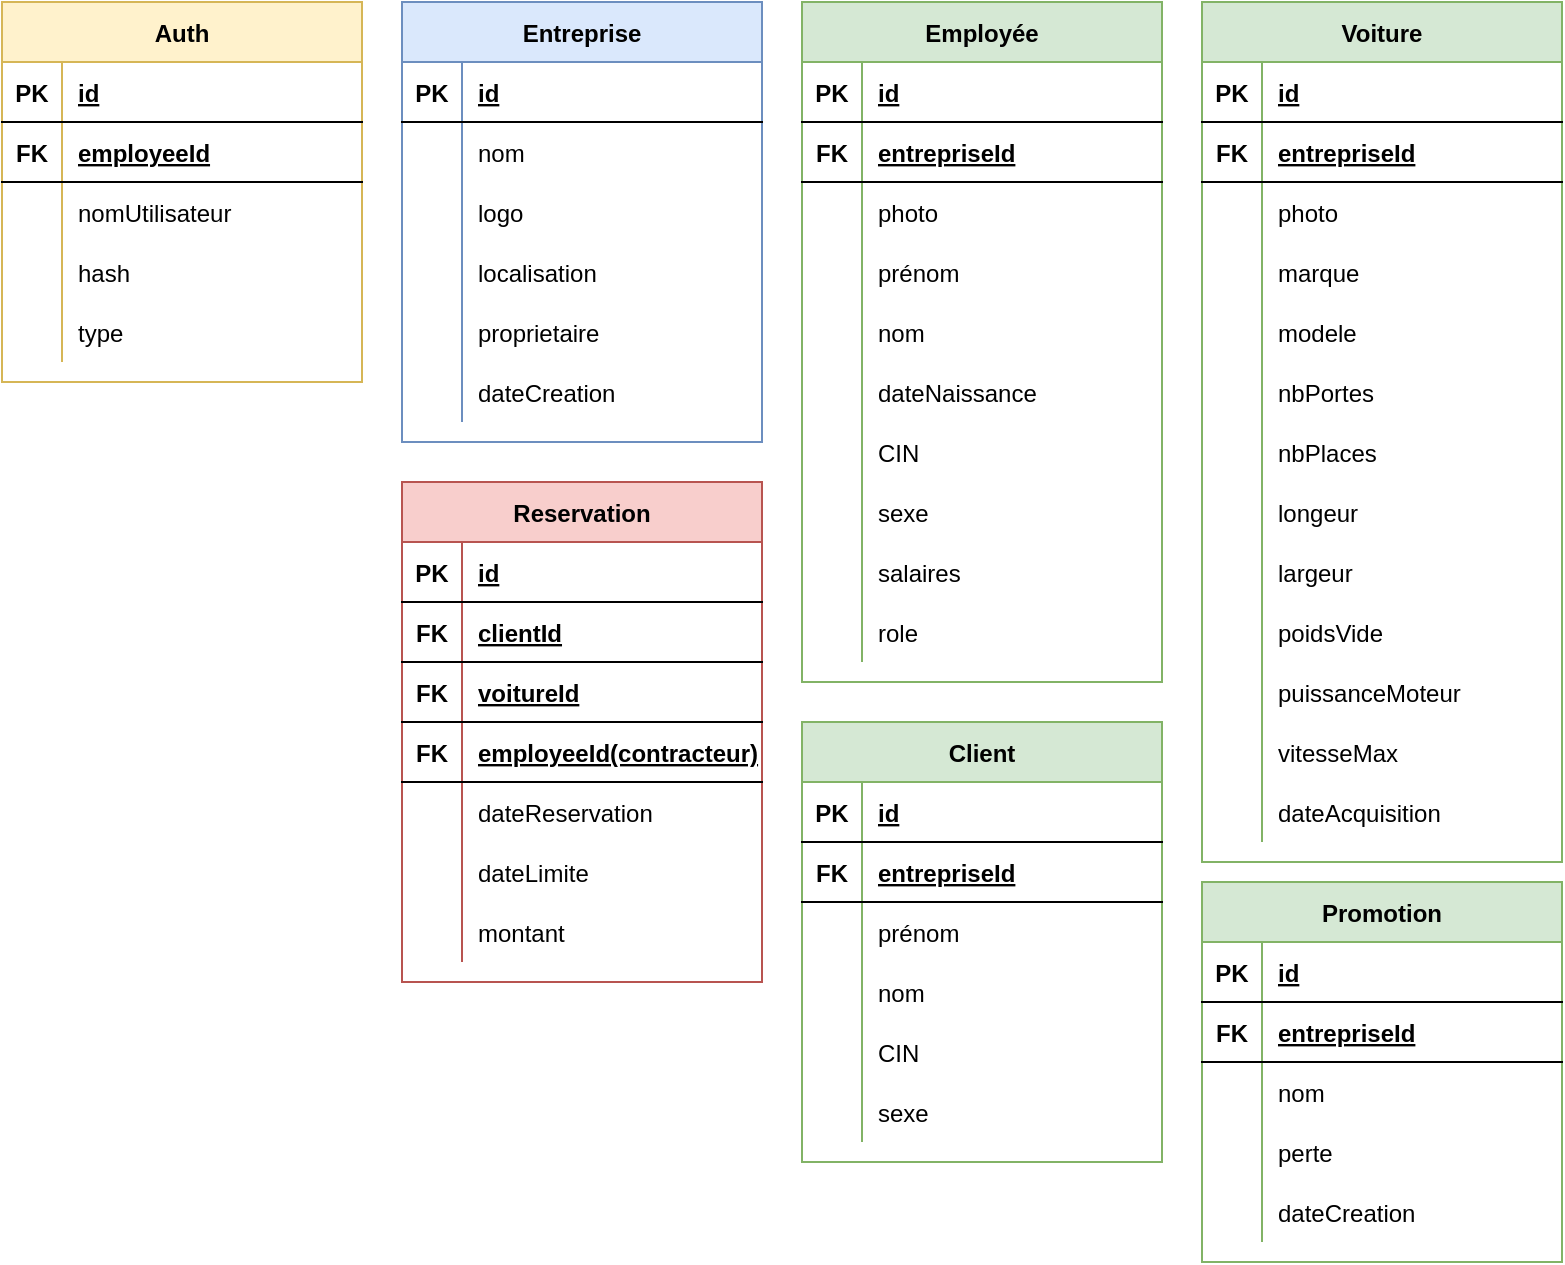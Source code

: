 <mxfile version="15.8.7" type="device"><diagram id="XSdnKeDRqisO-VzI-sIf" name="Page-1"><mxGraphModel dx="1422" dy="865" grid="1" gridSize="10" guides="1" tooltips="1" connect="1" arrows="1" fold="1" page="1" pageScale="1" pageWidth="850" pageHeight="1100" math="0" shadow="0"><root><mxCell id="0"/><mxCell id="1" parent="0"/><mxCell id="kp_0aVeudo-0jA1TydJa-1" value="Auth" style="shape=table;startSize=30;container=1;collapsible=1;childLayout=tableLayout;fixedRows=1;rowLines=0;fontStyle=1;align=center;resizeLast=1;fillColor=#fff2cc;strokeColor=#d6b656;" parent="1" vertex="1"><mxGeometry x="40" y="40" width="180" height="190" as="geometry"/></mxCell><mxCell id="kp_0aVeudo-0jA1TydJa-2" value="" style="shape=partialRectangle;collapsible=0;dropTarget=0;pointerEvents=0;fillColor=none;top=0;left=0;bottom=1;right=0;points=[[0,0.5],[1,0.5]];portConstraint=eastwest;" parent="kp_0aVeudo-0jA1TydJa-1" vertex="1"><mxGeometry y="30" width="180" height="30" as="geometry"/></mxCell><mxCell id="kp_0aVeudo-0jA1TydJa-3" value="PK" style="shape=partialRectangle;connectable=0;fillColor=none;top=0;left=0;bottom=0;right=0;fontStyle=1;overflow=hidden;" parent="kp_0aVeudo-0jA1TydJa-2" vertex="1"><mxGeometry width="30" height="30" as="geometry"><mxRectangle width="30" height="30" as="alternateBounds"/></mxGeometry></mxCell><mxCell id="kp_0aVeudo-0jA1TydJa-4" value="id" style="shape=partialRectangle;connectable=0;fillColor=none;top=0;left=0;bottom=0;right=0;align=left;spacingLeft=6;fontStyle=5;overflow=hidden;" parent="kp_0aVeudo-0jA1TydJa-2" vertex="1"><mxGeometry x="30" width="150" height="30" as="geometry"><mxRectangle width="150" height="30" as="alternateBounds"/></mxGeometry></mxCell><mxCell id="kp_0aVeudo-0jA1TydJa-20" value="" style="shape=partialRectangle;collapsible=0;dropTarget=0;pointerEvents=0;fillColor=none;top=0;left=0;bottom=1;right=0;points=[[0,0.5],[1,0.5]];portConstraint=eastwest;" parent="kp_0aVeudo-0jA1TydJa-1" vertex="1"><mxGeometry y="60" width="180" height="30" as="geometry"/></mxCell><mxCell id="kp_0aVeudo-0jA1TydJa-21" value="FK" style="shape=partialRectangle;connectable=0;fillColor=none;top=0;left=0;bottom=0;right=0;fontStyle=1;overflow=hidden;" parent="kp_0aVeudo-0jA1TydJa-20" vertex="1"><mxGeometry width="30" height="30" as="geometry"><mxRectangle width="30" height="30" as="alternateBounds"/></mxGeometry></mxCell><mxCell id="kp_0aVeudo-0jA1TydJa-22" value="employeeId" style="shape=partialRectangle;connectable=0;fillColor=none;top=0;left=0;bottom=0;right=0;align=left;spacingLeft=6;fontStyle=5;overflow=hidden;" parent="kp_0aVeudo-0jA1TydJa-20" vertex="1"><mxGeometry x="30" width="150" height="30" as="geometry"><mxRectangle width="150" height="30" as="alternateBounds"/></mxGeometry></mxCell><mxCell id="kp_0aVeudo-0jA1TydJa-5" value="" style="shape=partialRectangle;collapsible=0;dropTarget=0;pointerEvents=0;fillColor=none;top=0;left=0;bottom=0;right=0;points=[[0,0.5],[1,0.5]];portConstraint=eastwest;" parent="kp_0aVeudo-0jA1TydJa-1" vertex="1"><mxGeometry y="90" width="180" height="30" as="geometry"/></mxCell><mxCell id="kp_0aVeudo-0jA1TydJa-6" value="" style="shape=partialRectangle;connectable=0;fillColor=none;top=0;left=0;bottom=0;right=0;editable=1;overflow=hidden;" parent="kp_0aVeudo-0jA1TydJa-5" vertex="1"><mxGeometry width="30" height="30" as="geometry"><mxRectangle width="30" height="30" as="alternateBounds"/></mxGeometry></mxCell><mxCell id="kp_0aVeudo-0jA1TydJa-7" value="nomUtilisateur" style="shape=partialRectangle;connectable=0;fillColor=none;top=0;left=0;bottom=0;right=0;align=left;spacingLeft=6;overflow=hidden;" parent="kp_0aVeudo-0jA1TydJa-5" vertex="1"><mxGeometry x="30" width="150" height="30" as="geometry"><mxRectangle width="150" height="30" as="alternateBounds"/></mxGeometry></mxCell><mxCell id="kp_0aVeudo-0jA1TydJa-168" value="" style="shape=partialRectangle;collapsible=0;dropTarget=0;pointerEvents=0;fillColor=none;top=0;left=0;bottom=0;right=0;points=[[0,0.5],[1,0.5]];portConstraint=eastwest;" parent="kp_0aVeudo-0jA1TydJa-1" vertex="1"><mxGeometry y="120" width="180" height="30" as="geometry"/></mxCell><mxCell id="kp_0aVeudo-0jA1TydJa-169" value="" style="shape=partialRectangle;connectable=0;fillColor=none;top=0;left=0;bottom=0;right=0;editable=1;overflow=hidden;" parent="kp_0aVeudo-0jA1TydJa-168" vertex="1"><mxGeometry width="30" height="30" as="geometry"><mxRectangle width="30" height="30" as="alternateBounds"/></mxGeometry></mxCell><mxCell id="kp_0aVeudo-0jA1TydJa-170" value="hash" style="shape=partialRectangle;connectable=0;fillColor=none;top=0;left=0;bottom=0;right=0;align=left;spacingLeft=6;overflow=hidden;" parent="kp_0aVeudo-0jA1TydJa-168" vertex="1"><mxGeometry x="30" width="150" height="30" as="geometry"><mxRectangle width="150" height="30" as="alternateBounds"/></mxGeometry></mxCell><mxCell id="kp_0aVeudo-0jA1TydJa-8" value="" style="shape=partialRectangle;collapsible=0;dropTarget=0;pointerEvents=0;fillColor=none;top=0;left=0;bottom=0;right=0;points=[[0,0.5],[1,0.5]];portConstraint=eastwest;" parent="kp_0aVeudo-0jA1TydJa-1" vertex="1"><mxGeometry y="150" width="180" height="30" as="geometry"/></mxCell><mxCell id="kp_0aVeudo-0jA1TydJa-9" value="" style="shape=partialRectangle;connectable=0;fillColor=none;top=0;left=0;bottom=0;right=0;editable=1;overflow=hidden;" parent="kp_0aVeudo-0jA1TydJa-8" vertex="1"><mxGeometry width="30" height="30" as="geometry"><mxRectangle width="30" height="30" as="alternateBounds"/></mxGeometry></mxCell><mxCell id="kp_0aVeudo-0jA1TydJa-10" value="type" style="shape=partialRectangle;connectable=0;fillColor=none;top=0;left=0;bottom=0;right=0;align=left;spacingLeft=6;overflow=hidden;" parent="kp_0aVeudo-0jA1TydJa-8" vertex="1"><mxGeometry x="30" width="150" height="30" as="geometry"><mxRectangle width="150" height="30" as="alternateBounds"/></mxGeometry></mxCell><mxCell id="kp_0aVeudo-0jA1TydJa-23" value="Entreprise" style="shape=table;startSize=30;container=1;collapsible=1;childLayout=tableLayout;fixedRows=1;rowLines=0;fontStyle=1;align=center;resizeLast=1;fillColor=#dae8fc;strokeColor=#6c8ebf;" parent="1" vertex="1"><mxGeometry x="240" y="40" width="180" height="220" as="geometry"/></mxCell><mxCell id="kp_0aVeudo-0jA1TydJa-24" value="" style="shape=partialRectangle;collapsible=0;dropTarget=0;pointerEvents=0;fillColor=none;top=0;left=0;bottom=1;right=0;points=[[0,0.5],[1,0.5]];portConstraint=eastwest;" parent="kp_0aVeudo-0jA1TydJa-23" vertex="1"><mxGeometry y="30" width="180" height="30" as="geometry"/></mxCell><mxCell id="kp_0aVeudo-0jA1TydJa-25" value="PK" style="shape=partialRectangle;connectable=0;fillColor=none;top=0;left=0;bottom=0;right=0;fontStyle=1;overflow=hidden;" parent="kp_0aVeudo-0jA1TydJa-24" vertex="1"><mxGeometry width="30" height="30" as="geometry"><mxRectangle width="30" height="30" as="alternateBounds"/></mxGeometry></mxCell><mxCell id="kp_0aVeudo-0jA1TydJa-26" value="id" style="shape=partialRectangle;connectable=0;fillColor=none;top=0;left=0;bottom=0;right=0;align=left;spacingLeft=6;fontStyle=5;overflow=hidden;" parent="kp_0aVeudo-0jA1TydJa-24" vertex="1"><mxGeometry x="30" width="150" height="30" as="geometry"><mxRectangle width="150" height="30" as="alternateBounds"/></mxGeometry></mxCell><mxCell id="kp_0aVeudo-0jA1TydJa-27" value="" style="shape=partialRectangle;collapsible=0;dropTarget=0;pointerEvents=0;fillColor=none;top=0;left=0;bottom=0;right=0;points=[[0,0.5],[1,0.5]];portConstraint=eastwest;" parent="kp_0aVeudo-0jA1TydJa-23" vertex="1"><mxGeometry y="60" width="180" height="30" as="geometry"/></mxCell><mxCell id="kp_0aVeudo-0jA1TydJa-28" value="" style="shape=partialRectangle;connectable=0;fillColor=none;top=0;left=0;bottom=0;right=0;editable=1;overflow=hidden;" parent="kp_0aVeudo-0jA1TydJa-27" vertex="1"><mxGeometry width="30" height="30" as="geometry"><mxRectangle width="30" height="30" as="alternateBounds"/></mxGeometry></mxCell><mxCell id="kp_0aVeudo-0jA1TydJa-29" value="nom" style="shape=partialRectangle;connectable=0;fillColor=none;top=0;left=0;bottom=0;right=0;align=left;spacingLeft=6;overflow=hidden;" parent="kp_0aVeudo-0jA1TydJa-27" vertex="1"><mxGeometry x="30" width="150" height="30" as="geometry"><mxRectangle width="150" height="30" as="alternateBounds"/></mxGeometry></mxCell><mxCell id="kp_0aVeudo-0jA1TydJa-30" value="" style="shape=partialRectangle;collapsible=0;dropTarget=0;pointerEvents=0;fillColor=none;top=0;left=0;bottom=0;right=0;points=[[0,0.5],[1,0.5]];portConstraint=eastwest;" parent="kp_0aVeudo-0jA1TydJa-23" vertex="1"><mxGeometry y="90" width="180" height="30" as="geometry"/></mxCell><mxCell id="kp_0aVeudo-0jA1TydJa-31" value="" style="shape=partialRectangle;connectable=0;fillColor=none;top=0;left=0;bottom=0;right=0;editable=1;overflow=hidden;" parent="kp_0aVeudo-0jA1TydJa-30" vertex="1"><mxGeometry width="30" height="30" as="geometry"><mxRectangle width="30" height="30" as="alternateBounds"/></mxGeometry></mxCell><mxCell id="kp_0aVeudo-0jA1TydJa-32" value="logo" style="shape=partialRectangle;connectable=0;fillColor=none;top=0;left=0;bottom=0;right=0;align=left;spacingLeft=6;overflow=hidden;" parent="kp_0aVeudo-0jA1TydJa-30" vertex="1"><mxGeometry x="30" width="150" height="30" as="geometry"><mxRectangle width="150" height="30" as="alternateBounds"/></mxGeometry></mxCell><mxCell id="kp_0aVeudo-0jA1TydJa-33" value="" style="shape=partialRectangle;collapsible=0;dropTarget=0;pointerEvents=0;fillColor=none;top=0;left=0;bottom=0;right=0;points=[[0,0.5],[1,0.5]];portConstraint=eastwest;" parent="kp_0aVeudo-0jA1TydJa-23" vertex="1"><mxGeometry y="120" width="180" height="30" as="geometry"/></mxCell><mxCell id="kp_0aVeudo-0jA1TydJa-34" value="" style="shape=partialRectangle;connectable=0;fillColor=none;top=0;left=0;bottom=0;right=0;editable=1;overflow=hidden;" parent="kp_0aVeudo-0jA1TydJa-33" vertex="1"><mxGeometry width="30" height="30" as="geometry"><mxRectangle width="30" height="30" as="alternateBounds"/></mxGeometry></mxCell><mxCell id="kp_0aVeudo-0jA1TydJa-35" value="localisation" style="shape=partialRectangle;connectable=0;fillColor=none;top=0;left=0;bottom=0;right=0;align=left;spacingLeft=6;overflow=hidden;" parent="kp_0aVeudo-0jA1TydJa-33" vertex="1"><mxGeometry x="30" width="150" height="30" as="geometry"><mxRectangle width="150" height="30" as="alternateBounds"/></mxGeometry></mxCell><mxCell id="kp_0aVeudo-0jA1TydJa-36" value="" style="shape=partialRectangle;collapsible=0;dropTarget=0;pointerEvents=0;fillColor=none;top=0;left=0;bottom=0;right=0;points=[[0,0.5],[1,0.5]];portConstraint=eastwest;" parent="kp_0aVeudo-0jA1TydJa-23" vertex="1"><mxGeometry y="150" width="180" height="30" as="geometry"/></mxCell><mxCell id="kp_0aVeudo-0jA1TydJa-37" value="" style="shape=partialRectangle;connectable=0;fillColor=none;top=0;left=0;bottom=0;right=0;editable=1;overflow=hidden;" parent="kp_0aVeudo-0jA1TydJa-36" vertex="1"><mxGeometry width="30" height="30" as="geometry"><mxRectangle width="30" height="30" as="alternateBounds"/></mxGeometry></mxCell><mxCell id="kp_0aVeudo-0jA1TydJa-38" value="proprietaire" style="shape=partialRectangle;connectable=0;fillColor=none;top=0;left=0;bottom=0;right=0;align=left;spacingLeft=6;overflow=hidden;" parent="kp_0aVeudo-0jA1TydJa-36" vertex="1"><mxGeometry x="30" width="150" height="30" as="geometry"><mxRectangle width="150" height="30" as="alternateBounds"/></mxGeometry></mxCell><mxCell id="kp_0aVeudo-0jA1TydJa-39" value="" style="shape=partialRectangle;collapsible=0;dropTarget=0;pointerEvents=0;fillColor=none;top=0;left=0;bottom=0;right=0;points=[[0,0.5],[1,0.5]];portConstraint=eastwest;" parent="kp_0aVeudo-0jA1TydJa-23" vertex="1"><mxGeometry y="180" width="180" height="30" as="geometry"/></mxCell><mxCell id="kp_0aVeudo-0jA1TydJa-40" value="" style="shape=partialRectangle;connectable=0;fillColor=none;top=0;left=0;bottom=0;right=0;editable=1;overflow=hidden;" parent="kp_0aVeudo-0jA1TydJa-39" vertex="1"><mxGeometry width="30" height="30" as="geometry"><mxRectangle width="30" height="30" as="alternateBounds"/></mxGeometry></mxCell><mxCell id="kp_0aVeudo-0jA1TydJa-41" value="dateCreation" style="shape=partialRectangle;connectable=0;fillColor=none;top=0;left=0;bottom=0;right=0;align=left;spacingLeft=6;overflow=hidden;" parent="kp_0aVeudo-0jA1TydJa-39" vertex="1"><mxGeometry x="30" width="150" height="30" as="geometry"><mxRectangle width="150" height="30" as="alternateBounds"/></mxGeometry></mxCell><mxCell id="kp_0aVeudo-0jA1TydJa-42" value="Employée" style="shape=table;startSize=30;container=1;collapsible=1;childLayout=tableLayout;fixedRows=1;rowLines=0;fontStyle=1;align=center;resizeLast=1;fillColor=#d5e8d4;strokeColor=#82b366;" parent="1" vertex="1"><mxGeometry x="440" y="40" width="180" height="340" as="geometry"/></mxCell><mxCell id="U7DufxO06WNvX-7s9FyM-32" value="" style="shape=partialRectangle;collapsible=0;dropTarget=0;pointerEvents=0;fillColor=none;top=0;left=0;bottom=1;right=0;points=[[0,0.5],[1,0.5]];portConstraint=eastwest;" vertex="1" parent="kp_0aVeudo-0jA1TydJa-42"><mxGeometry y="30" width="180" height="30" as="geometry"/></mxCell><mxCell id="U7DufxO06WNvX-7s9FyM-33" value="PK" style="shape=partialRectangle;connectable=0;fillColor=none;top=0;left=0;bottom=0;right=0;fontStyle=1;overflow=hidden;" vertex="1" parent="U7DufxO06WNvX-7s9FyM-32"><mxGeometry width="30" height="30" as="geometry"><mxRectangle width="30" height="30" as="alternateBounds"/></mxGeometry></mxCell><mxCell id="U7DufxO06WNvX-7s9FyM-34" value="id" style="shape=partialRectangle;connectable=0;fillColor=none;top=0;left=0;bottom=0;right=0;align=left;spacingLeft=6;fontStyle=5;overflow=hidden;" vertex="1" parent="U7DufxO06WNvX-7s9FyM-32"><mxGeometry x="30" width="150" height="30" as="geometry"><mxRectangle width="150" height="30" as="alternateBounds"/></mxGeometry></mxCell><mxCell id="kp_0aVeudo-0jA1TydJa-43" value="" style="shape=partialRectangle;collapsible=0;dropTarget=0;pointerEvents=0;fillColor=none;top=0;left=0;bottom=1;right=0;points=[[0,0.5],[1,0.5]];portConstraint=eastwest;" parent="kp_0aVeudo-0jA1TydJa-42" vertex="1"><mxGeometry y="60" width="180" height="30" as="geometry"/></mxCell><mxCell id="kp_0aVeudo-0jA1TydJa-44" value="FK" style="shape=partialRectangle;connectable=0;fillColor=none;top=0;left=0;bottom=0;right=0;fontStyle=1;overflow=hidden;" parent="kp_0aVeudo-0jA1TydJa-43" vertex="1"><mxGeometry width="30" height="30" as="geometry"><mxRectangle width="30" height="30" as="alternateBounds"/></mxGeometry></mxCell><mxCell id="kp_0aVeudo-0jA1TydJa-45" value="entrepriseId" style="shape=partialRectangle;connectable=0;fillColor=none;top=0;left=0;bottom=0;right=0;align=left;spacingLeft=6;fontStyle=5;overflow=hidden;" parent="kp_0aVeudo-0jA1TydJa-43" vertex="1"><mxGeometry x="30" width="150" height="30" as="geometry"><mxRectangle width="150" height="30" as="alternateBounds"/></mxGeometry></mxCell><mxCell id="kp_0aVeudo-0jA1TydJa-46" value="" style="shape=partialRectangle;collapsible=0;dropTarget=0;pointerEvents=0;fillColor=none;top=0;left=0;bottom=0;right=0;points=[[0,0.5],[1,0.5]];portConstraint=eastwest;" parent="kp_0aVeudo-0jA1TydJa-42" vertex="1"><mxGeometry y="90" width="180" height="30" as="geometry"/></mxCell><mxCell id="kp_0aVeudo-0jA1TydJa-47" value="" style="shape=partialRectangle;connectable=0;fillColor=none;top=0;left=0;bottom=0;right=0;editable=1;overflow=hidden;" parent="kp_0aVeudo-0jA1TydJa-46" vertex="1"><mxGeometry width="30" height="30" as="geometry"><mxRectangle width="30" height="30" as="alternateBounds"/></mxGeometry></mxCell><mxCell id="kp_0aVeudo-0jA1TydJa-48" value="photo" style="shape=partialRectangle;connectable=0;fillColor=none;top=0;left=0;bottom=0;right=0;align=left;spacingLeft=6;overflow=hidden;" parent="kp_0aVeudo-0jA1TydJa-46" vertex="1"><mxGeometry x="30" width="150" height="30" as="geometry"><mxRectangle width="150" height="30" as="alternateBounds"/></mxGeometry></mxCell><mxCell id="kp_0aVeudo-0jA1TydJa-64" value="" style="shape=partialRectangle;collapsible=0;dropTarget=0;pointerEvents=0;fillColor=none;top=0;left=0;bottom=0;right=0;points=[[0,0.5],[1,0.5]];portConstraint=eastwest;" parent="kp_0aVeudo-0jA1TydJa-42" vertex="1"><mxGeometry y="120" width="180" height="30" as="geometry"/></mxCell><mxCell id="kp_0aVeudo-0jA1TydJa-65" value="" style="shape=partialRectangle;connectable=0;fillColor=none;top=0;left=0;bottom=0;right=0;editable=1;overflow=hidden;" parent="kp_0aVeudo-0jA1TydJa-64" vertex="1"><mxGeometry width="30" height="30" as="geometry"><mxRectangle width="30" height="30" as="alternateBounds"/></mxGeometry></mxCell><mxCell id="kp_0aVeudo-0jA1TydJa-66" value="prénom" style="shape=partialRectangle;connectable=0;fillColor=none;top=0;left=0;bottom=0;right=0;align=left;spacingLeft=6;overflow=hidden;" parent="kp_0aVeudo-0jA1TydJa-64" vertex="1"><mxGeometry x="30" width="150" height="30" as="geometry"><mxRectangle width="150" height="30" as="alternateBounds"/></mxGeometry></mxCell><mxCell id="kp_0aVeudo-0jA1TydJa-49" value="" style="shape=partialRectangle;collapsible=0;dropTarget=0;pointerEvents=0;fillColor=none;top=0;left=0;bottom=0;right=0;points=[[0,0.5],[1,0.5]];portConstraint=eastwest;" parent="kp_0aVeudo-0jA1TydJa-42" vertex="1"><mxGeometry y="150" width="180" height="30" as="geometry"/></mxCell><mxCell id="kp_0aVeudo-0jA1TydJa-50" value="" style="shape=partialRectangle;connectable=0;fillColor=none;top=0;left=0;bottom=0;right=0;editable=1;overflow=hidden;" parent="kp_0aVeudo-0jA1TydJa-49" vertex="1"><mxGeometry width="30" height="30" as="geometry"><mxRectangle width="30" height="30" as="alternateBounds"/></mxGeometry></mxCell><mxCell id="kp_0aVeudo-0jA1TydJa-51" value="nom" style="shape=partialRectangle;connectable=0;fillColor=none;top=0;left=0;bottom=0;right=0;align=left;spacingLeft=6;overflow=hidden;" parent="kp_0aVeudo-0jA1TydJa-49" vertex="1"><mxGeometry x="30" width="150" height="30" as="geometry"><mxRectangle width="150" height="30" as="alternateBounds"/></mxGeometry></mxCell><mxCell id="kp_0aVeudo-0jA1TydJa-52" value="" style="shape=partialRectangle;collapsible=0;dropTarget=0;pointerEvents=0;fillColor=none;top=0;left=0;bottom=0;right=0;points=[[0,0.5],[1,0.5]];portConstraint=eastwest;" parent="kp_0aVeudo-0jA1TydJa-42" vertex="1"><mxGeometry y="180" width="180" height="30" as="geometry"/></mxCell><mxCell id="kp_0aVeudo-0jA1TydJa-53" value="" style="shape=partialRectangle;connectable=0;fillColor=none;top=0;left=0;bottom=0;right=0;editable=1;overflow=hidden;" parent="kp_0aVeudo-0jA1TydJa-52" vertex="1"><mxGeometry width="30" height="30" as="geometry"><mxRectangle width="30" height="30" as="alternateBounds"/></mxGeometry></mxCell><mxCell id="kp_0aVeudo-0jA1TydJa-54" value="dateNaissance" style="shape=partialRectangle;connectable=0;fillColor=none;top=0;left=0;bottom=0;right=0;align=left;spacingLeft=6;overflow=hidden;" parent="kp_0aVeudo-0jA1TydJa-52" vertex="1"><mxGeometry x="30" width="150" height="30" as="geometry"><mxRectangle width="150" height="30" as="alternateBounds"/></mxGeometry></mxCell><mxCell id="kp_0aVeudo-0jA1TydJa-55" value="" style="shape=partialRectangle;collapsible=0;dropTarget=0;pointerEvents=0;fillColor=none;top=0;left=0;bottom=0;right=0;points=[[0,0.5],[1,0.5]];portConstraint=eastwest;" parent="kp_0aVeudo-0jA1TydJa-42" vertex="1"><mxGeometry y="210" width="180" height="30" as="geometry"/></mxCell><mxCell id="kp_0aVeudo-0jA1TydJa-56" value="" style="shape=partialRectangle;connectable=0;fillColor=none;top=0;left=0;bottom=0;right=0;editable=1;overflow=hidden;" parent="kp_0aVeudo-0jA1TydJa-55" vertex="1"><mxGeometry width="30" height="30" as="geometry"><mxRectangle width="30" height="30" as="alternateBounds"/></mxGeometry></mxCell><mxCell id="kp_0aVeudo-0jA1TydJa-57" value="CIN" style="shape=partialRectangle;connectable=0;fillColor=none;top=0;left=0;bottom=0;right=0;align=left;spacingLeft=6;overflow=hidden;" parent="kp_0aVeudo-0jA1TydJa-55" vertex="1"><mxGeometry x="30" width="150" height="30" as="geometry"><mxRectangle width="150" height="30" as="alternateBounds"/></mxGeometry></mxCell><mxCell id="kp_0aVeudo-0jA1TydJa-58" value="" style="shape=partialRectangle;collapsible=0;dropTarget=0;pointerEvents=0;fillColor=none;top=0;left=0;bottom=0;right=0;points=[[0,0.5],[1,0.5]];portConstraint=eastwest;" parent="kp_0aVeudo-0jA1TydJa-42" vertex="1"><mxGeometry y="240" width="180" height="30" as="geometry"/></mxCell><mxCell id="kp_0aVeudo-0jA1TydJa-59" value="" style="shape=partialRectangle;connectable=0;fillColor=none;top=0;left=0;bottom=0;right=0;editable=1;overflow=hidden;" parent="kp_0aVeudo-0jA1TydJa-58" vertex="1"><mxGeometry width="30" height="30" as="geometry"><mxRectangle width="30" height="30" as="alternateBounds"/></mxGeometry></mxCell><mxCell id="kp_0aVeudo-0jA1TydJa-60" value="sexe" style="shape=partialRectangle;connectable=0;fillColor=none;top=0;left=0;bottom=0;right=0;align=left;spacingLeft=6;overflow=hidden;" parent="kp_0aVeudo-0jA1TydJa-58" vertex="1"><mxGeometry x="30" width="150" height="30" as="geometry"><mxRectangle width="150" height="30" as="alternateBounds"/></mxGeometry></mxCell><mxCell id="kp_0aVeudo-0jA1TydJa-61" value="" style="shape=partialRectangle;collapsible=0;dropTarget=0;pointerEvents=0;fillColor=none;top=0;left=0;bottom=0;right=0;points=[[0,0.5],[1,0.5]];portConstraint=eastwest;" parent="kp_0aVeudo-0jA1TydJa-42" vertex="1"><mxGeometry y="270" width="180" height="30" as="geometry"/></mxCell><mxCell id="kp_0aVeudo-0jA1TydJa-62" value="" style="shape=partialRectangle;connectable=0;fillColor=none;top=0;left=0;bottom=0;right=0;editable=1;overflow=hidden;" parent="kp_0aVeudo-0jA1TydJa-61" vertex="1"><mxGeometry width="30" height="30" as="geometry"><mxRectangle width="30" height="30" as="alternateBounds"/></mxGeometry></mxCell><mxCell id="kp_0aVeudo-0jA1TydJa-63" value="salaires" style="shape=partialRectangle;connectable=0;fillColor=none;top=0;left=0;bottom=0;right=0;align=left;spacingLeft=6;overflow=hidden;" parent="kp_0aVeudo-0jA1TydJa-61" vertex="1"><mxGeometry x="30" width="150" height="30" as="geometry"><mxRectangle width="150" height="30" as="alternateBounds"/></mxGeometry></mxCell><mxCell id="kp_0aVeudo-0jA1TydJa-67" value="" style="shape=partialRectangle;collapsible=0;dropTarget=0;pointerEvents=0;fillColor=none;top=0;left=0;bottom=0;right=0;points=[[0,0.5],[1,0.5]];portConstraint=eastwest;" parent="kp_0aVeudo-0jA1TydJa-42" vertex="1"><mxGeometry y="300" width="180" height="30" as="geometry"/></mxCell><mxCell id="kp_0aVeudo-0jA1TydJa-68" value="" style="shape=partialRectangle;connectable=0;fillColor=none;top=0;left=0;bottom=0;right=0;editable=1;overflow=hidden;" parent="kp_0aVeudo-0jA1TydJa-67" vertex="1"><mxGeometry width="30" height="30" as="geometry"><mxRectangle width="30" height="30" as="alternateBounds"/></mxGeometry></mxCell><mxCell id="kp_0aVeudo-0jA1TydJa-69" value="role" style="shape=partialRectangle;connectable=0;fillColor=none;top=0;left=0;bottom=0;right=0;align=left;spacingLeft=6;overflow=hidden;" parent="kp_0aVeudo-0jA1TydJa-67" vertex="1"><mxGeometry x="30" width="150" height="30" as="geometry"><mxRectangle width="150" height="30" as="alternateBounds"/></mxGeometry></mxCell><mxCell id="kp_0aVeudo-0jA1TydJa-70" value="Client" style="shape=table;startSize=30;container=1;collapsible=1;childLayout=tableLayout;fixedRows=1;rowLines=0;fontStyle=1;align=center;resizeLast=1;fillColor=#d5e8d4;strokeColor=#82b366;" parent="1" vertex="1"><mxGeometry x="440" y="400" width="180" height="220" as="geometry"/></mxCell><mxCell id="U7DufxO06WNvX-7s9FyM-41" value="" style="shape=partialRectangle;collapsible=0;dropTarget=0;pointerEvents=0;fillColor=none;top=0;left=0;bottom=1;right=0;points=[[0,0.5],[1,0.5]];portConstraint=eastwest;" vertex="1" parent="kp_0aVeudo-0jA1TydJa-70"><mxGeometry y="30" width="180" height="30" as="geometry"/></mxCell><mxCell id="U7DufxO06WNvX-7s9FyM-42" value="PK" style="shape=partialRectangle;connectable=0;fillColor=none;top=0;left=0;bottom=0;right=0;fontStyle=1;overflow=hidden;" vertex="1" parent="U7DufxO06WNvX-7s9FyM-41"><mxGeometry width="30" height="30" as="geometry"><mxRectangle width="30" height="30" as="alternateBounds"/></mxGeometry></mxCell><mxCell id="U7DufxO06WNvX-7s9FyM-43" value="id" style="shape=partialRectangle;connectable=0;fillColor=none;top=0;left=0;bottom=0;right=0;align=left;spacingLeft=6;fontStyle=5;overflow=hidden;" vertex="1" parent="U7DufxO06WNvX-7s9FyM-41"><mxGeometry x="30" width="150" height="30" as="geometry"><mxRectangle width="150" height="30" as="alternateBounds"/></mxGeometry></mxCell><mxCell id="kp_0aVeudo-0jA1TydJa-71" value="" style="shape=partialRectangle;collapsible=0;dropTarget=0;pointerEvents=0;fillColor=none;top=0;left=0;bottom=1;right=0;points=[[0,0.5],[1,0.5]];portConstraint=eastwest;" parent="kp_0aVeudo-0jA1TydJa-70" vertex="1"><mxGeometry y="60" width="180" height="30" as="geometry"/></mxCell><mxCell id="kp_0aVeudo-0jA1TydJa-72" value="FK" style="shape=partialRectangle;connectable=0;fillColor=none;top=0;left=0;bottom=0;right=0;fontStyle=1;overflow=hidden;" parent="kp_0aVeudo-0jA1TydJa-71" vertex="1"><mxGeometry width="30" height="30" as="geometry"><mxRectangle width="30" height="30" as="alternateBounds"/></mxGeometry></mxCell><mxCell id="kp_0aVeudo-0jA1TydJa-73" value="entrepriseId" style="shape=partialRectangle;connectable=0;fillColor=none;top=0;left=0;bottom=0;right=0;align=left;spacingLeft=6;fontStyle=5;overflow=hidden;" parent="kp_0aVeudo-0jA1TydJa-71" vertex="1"><mxGeometry x="30" width="150" height="30" as="geometry"><mxRectangle width="150" height="30" as="alternateBounds"/></mxGeometry></mxCell><mxCell id="kp_0aVeudo-0jA1TydJa-74" value="" style="shape=partialRectangle;collapsible=0;dropTarget=0;pointerEvents=0;fillColor=none;top=0;left=0;bottom=0;right=0;points=[[0,0.5],[1,0.5]];portConstraint=eastwest;" parent="kp_0aVeudo-0jA1TydJa-70" vertex="1"><mxGeometry y="90" width="180" height="30" as="geometry"/></mxCell><mxCell id="kp_0aVeudo-0jA1TydJa-75" value="" style="shape=partialRectangle;connectable=0;fillColor=none;top=0;left=0;bottom=0;right=0;editable=1;overflow=hidden;" parent="kp_0aVeudo-0jA1TydJa-74" vertex="1"><mxGeometry width="30" height="30" as="geometry"><mxRectangle width="30" height="30" as="alternateBounds"/></mxGeometry></mxCell><mxCell id="kp_0aVeudo-0jA1TydJa-76" value="prénom" style="shape=partialRectangle;connectable=0;fillColor=none;top=0;left=0;bottom=0;right=0;align=left;spacingLeft=6;overflow=hidden;" parent="kp_0aVeudo-0jA1TydJa-74" vertex="1"><mxGeometry x="30" width="150" height="30" as="geometry"><mxRectangle width="150" height="30" as="alternateBounds"/></mxGeometry></mxCell><mxCell id="kp_0aVeudo-0jA1TydJa-77" value="" style="shape=partialRectangle;collapsible=0;dropTarget=0;pointerEvents=0;fillColor=none;top=0;left=0;bottom=0;right=0;points=[[0,0.5],[1,0.5]];portConstraint=eastwest;" parent="kp_0aVeudo-0jA1TydJa-70" vertex="1"><mxGeometry y="120" width="180" height="30" as="geometry"/></mxCell><mxCell id="kp_0aVeudo-0jA1TydJa-78" value="" style="shape=partialRectangle;connectable=0;fillColor=none;top=0;left=0;bottom=0;right=0;editable=1;overflow=hidden;" parent="kp_0aVeudo-0jA1TydJa-77" vertex="1"><mxGeometry width="30" height="30" as="geometry"><mxRectangle width="30" height="30" as="alternateBounds"/></mxGeometry></mxCell><mxCell id="kp_0aVeudo-0jA1TydJa-79" value="nom" style="shape=partialRectangle;connectable=0;fillColor=none;top=0;left=0;bottom=0;right=0;align=left;spacingLeft=6;overflow=hidden;" parent="kp_0aVeudo-0jA1TydJa-77" vertex="1"><mxGeometry x="30" width="150" height="30" as="geometry"><mxRectangle width="150" height="30" as="alternateBounds"/></mxGeometry></mxCell><mxCell id="kp_0aVeudo-0jA1TydJa-80" value="" style="shape=partialRectangle;collapsible=0;dropTarget=0;pointerEvents=0;fillColor=none;top=0;left=0;bottom=0;right=0;points=[[0,0.5],[1,0.5]];portConstraint=eastwest;" parent="kp_0aVeudo-0jA1TydJa-70" vertex="1"><mxGeometry y="150" width="180" height="30" as="geometry"/></mxCell><mxCell id="kp_0aVeudo-0jA1TydJa-81" value="" style="shape=partialRectangle;connectable=0;fillColor=none;top=0;left=0;bottom=0;right=0;editable=1;overflow=hidden;" parent="kp_0aVeudo-0jA1TydJa-80" vertex="1"><mxGeometry width="30" height="30" as="geometry"><mxRectangle width="30" height="30" as="alternateBounds"/></mxGeometry></mxCell><mxCell id="kp_0aVeudo-0jA1TydJa-82" value="CIN" style="shape=partialRectangle;connectable=0;fillColor=none;top=0;left=0;bottom=0;right=0;align=left;spacingLeft=6;overflow=hidden;" parent="kp_0aVeudo-0jA1TydJa-80" vertex="1"><mxGeometry x="30" width="150" height="30" as="geometry"><mxRectangle width="150" height="30" as="alternateBounds"/></mxGeometry></mxCell><mxCell id="kp_0aVeudo-0jA1TydJa-83" value="" style="shape=partialRectangle;collapsible=0;dropTarget=0;pointerEvents=0;fillColor=none;top=0;left=0;bottom=0;right=0;points=[[0,0.5],[1,0.5]];portConstraint=eastwest;" parent="kp_0aVeudo-0jA1TydJa-70" vertex="1"><mxGeometry y="180" width="180" height="30" as="geometry"/></mxCell><mxCell id="kp_0aVeudo-0jA1TydJa-84" value="" style="shape=partialRectangle;connectable=0;fillColor=none;top=0;left=0;bottom=0;right=0;editable=1;overflow=hidden;" parent="kp_0aVeudo-0jA1TydJa-83" vertex="1"><mxGeometry width="30" height="30" as="geometry"><mxRectangle width="30" height="30" as="alternateBounds"/></mxGeometry></mxCell><mxCell id="kp_0aVeudo-0jA1TydJa-85" value="sexe" style="shape=partialRectangle;connectable=0;fillColor=none;top=0;left=0;bottom=0;right=0;align=left;spacingLeft=6;overflow=hidden;" parent="kp_0aVeudo-0jA1TydJa-83" vertex="1"><mxGeometry x="30" width="150" height="30" as="geometry"><mxRectangle width="150" height="30" as="alternateBounds"/></mxGeometry></mxCell><mxCell id="kp_0aVeudo-0jA1TydJa-86" value="Voiture" style="shape=table;startSize=30;container=1;collapsible=1;childLayout=tableLayout;fixedRows=1;rowLines=0;fontStyle=1;align=center;resizeLast=1;fillColor=#d5e8d4;strokeColor=#82b366;" parent="1" vertex="1"><mxGeometry x="640" y="40" width="180" height="430" as="geometry"/></mxCell><mxCell id="kp_0aVeudo-0jA1TydJa-87" value="" style="shape=partialRectangle;collapsible=0;dropTarget=0;pointerEvents=0;fillColor=none;top=0;left=0;bottom=1;right=0;points=[[0,0.5],[1,0.5]];portConstraint=eastwest;" parent="kp_0aVeudo-0jA1TydJa-86" vertex="1"><mxGeometry y="30" width="180" height="30" as="geometry"/></mxCell><mxCell id="kp_0aVeudo-0jA1TydJa-88" value="PK" style="shape=partialRectangle;connectable=0;fillColor=none;top=0;left=0;bottom=0;right=0;fontStyle=1;overflow=hidden;" parent="kp_0aVeudo-0jA1TydJa-87" vertex="1"><mxGeometry width="30" height="30" as="geometry"><mxRectangle width="30" height="30" as="alternateBounds"/></mxGeometry></mxCell><mxCell id="kp_0aVeudo-0jA1TydJa-89" value="id" style="shape=partialRectangle;connectable=0;fillColor=none;top=0;left=0;bottom=0;right=0;align=left;spacingLeft=6;fontStyle=5;overflow=hidden;" parent="kp_0aVeudo-0jA1TydJa-87" vertex="1"><mxGeometry x="30" width="150" height="30" as="geometry"><mxRectangle width="150" height="30" as="alternateBounds"/></mxGeometry></mxCell><mxCell id="U7DufxO06WNvX-7s9FyM-35" value="" style="shape=partialRectangle;collapsible=0;dropTarget=0;pointerEvents=0;fillColor=none;top=0;left=0;bottom=1;right=0;points=[[0,0.5],[1,0.5]];portConstraint=eastwest;" vertex="1" parent="kp_0aVeudo-0jA1TydJa-86"><mxGeometry y="60" width="180" height="30" as="geometry"/></mxCell><mxCell id="U7DufxO06WNvX-7s9FyM-36" value="FK" style="shape=partialRectangle;connectable=0;fillColor=none;top=0;left=0;bottom=0;right=0;fontStyle=1;overflow=hidden;" vertex="1" parent="U7DufxO06WNvX-7s9FyM-35"><mxGeometry width="30" height="30" as="geometry"><mxRectangle width="30" height="30" as="alternateBounds"/></mxGeometry></mxCell><mxCell id="U7DufxO06WNvX-7s9FyM-37" value="entrepriseId" style="shape=partialRectangle;connectable=0;fillColor=none;top=0;left=0;bottom=0;right=0;align=left;spacingLeft=6;fontStyle=5;overflow=hidden;" vertex="1" parent="U7DufxO06WNvX-7s9FyM-35"><mxGeometry x="30" width="150" height="30" as="geometry"><mxRectangle width="150" height="30" as="alternateBounds"/></mxGeometry></mxCell><mxCell id="kp_0aVeudo-0jA1TydJa-90" value="" style="shape=partialRectangle;collapsible=0;dropTarget=0;pointerEvents=0;fillColor=none;top=0;left=0;bottom=0;right=0;points=[[0,0.5],[1,0.5]];portConstraint=eastwest;" parent="kp_0aVeudo-0jA1TydJa-86" vertex="1"><mxGeometry y="90" width="180" height="30" as="geometry"/></mxCell><mxCell id="kp_0aVeudo-0jA1TydJa-91" value="" style="shape=partialRectangle;connectable=0;fillColor=none;top=0;left=0;bottom=0;right=0;editable=1;overflow=hidden;" parent="kp_0aVeudo-0jA1TydJa-90" vertex="1"><mxGeometry width="30" height="30" as="geometry"><mxRectangle width="30" height="30" as="alternateBounds"/></mxGeometry></mxCell><mxCell id="kp_0aVeudo-0jA1TydJa-92" value="photo" style="shape=partialRectangle;connectable=0;fillColor=none;top=0;left=0;bottom=0;right=0;align=left;spacingLeft=6;overflow=hidden;" parent="kp_0aVeudo-0jA1TydJa-90" vertex="1"><mxGeometry x="30" width="150" height="30" as="geometry"><mxRectangle width="150" height="30" as="alternateBounds"/></mxGeometry></mxCell><mxCell id="kp_0aVeudo-0jA1TydJa-93" value="" style="shape=partialRectangle;collapsible=0;dropTarget=0;pointerEvents=0;fillColor=none;top=0;left=0;bottom=0;right=0;points=[[0,0.5],[1,0.5]];portConstraint=eastwest;" parent="kp_0aVeudo-0jA1TydJa-86" vertex="1"><mxGeometry y="120" width="180" height="30" as="geometry"/></mxCell><mxCell id="kp_0aVeudo-0jA1TydJa-94" value="" style="shape=partialRectangle;connectable=0;fillColor=none;top=0;left=0;bottom=0;right=0;editable=1;overflow=hidden;" parent="kp_0aVeudo-0jA1TydJa-93" vertex="1"><mxGeometry width="30" height="30" as="geometry"><mxRectangle width="30" height="30" as="alternateBounds"/></mxGeometry></mxCell><mxCell id="kp_0aVeudo-0jA1TydJa-95" value="marque" style="shape=partialRectangle;connectable=0;fillColor=none;top=0;left=0;bottom=0;right=0;align=left;spacingLeft=6;overflow=hidden;" parent="kp_0aVeudo-0jA1TydJa-93" vertex="1"><mxGeometry x="30" width="150" height="30" as="geometry"><mxRectangle width="150" height="30" as="alternateBounds"/></mxGeometry></mxCell><mxCell id="kp_0aVeudo-0jA1TydJa-102" value="" style="shape=partialRectangle;collapsible=0;dropTarget=0;pointerEvents=0;fillColor=none;top=0;left=0;bottom=0;right=0;points=[[0,0.5],[1,0.5]];portConstraint=eastwest;" parent="kp_0aVeudo-0jA1TydJa-86" vertex="1"><mxGeometry y="150" width="180" height="30" as="geometry"/></mxCell><mxCell id="kp_0aVeudo-0jA1TydJa-103" value="" style="shape=partialRectangle;connectable=0;fillColor=none;top=0;left=0;bottom=0;right=0;editable=1;overflow=hidden;" parent="kp_0aVeudo-0jA1TydJa-102" vertex="1"><mxGeometry width="30" height="30" as="geometry"><mxRectangle width="30" height="30" as="alternateBounds"/></mxGeometry></mxCell><mxCell id="kp_0aVeudo-0jA1TydJa-104" value="modele" style="shape=partialRectangle;connectable=0;fillColor=none;top=0;left=0;bottom=0;right=0;align=left;spacingLeft=6;overflow=hidden;" parent="kp_0aVeudo-0jA1TydJa-102" vertex="1"><mxGeometry x="30" width="150" height="30" as="geometry"><mxRectangle width="150" height="30" as="alternateBounds"/></mxGeometry></mxCell><mxCell id="kp_0aVeudo-0jA1TydJa-105" value="" style="shape=partialRectangle;collapsible=0;dropTarget=0;pointerEvents=0;fillColor=none;top=0;left=0;bottom=0;right=0;points=[[0,0.5],[1,0.5]];portConstraint=eastwest;" parent="kp_0aVeudo-0jA1TydJa-86" vertex="1"><mxGeometry y="180" width="180" height="30" as="geometry"/></mxCell><mxCell id="kp_0aVeudo-0jA1TydJa-106" value="" style="shape=partialRectangle;connectable=0;fillColor=none;top=0;left=0;bottom=0;right=0;editable=1;overflow=hidden;" parent="kp_0aVeudo-0jA1TydJa-105" vertex="1"><mxGeometry width="30" height="30" as="geometry"><mxRectangle width="30" height="30" as="alternateBounds"/></mxGeometry></mxCell><mxCell id="kp_0aVeudo-0jA1TydJa-107" value="nbPortes" style="shape=partialRectangle;connectable=0;fillColor=none;top=0;left=0;bottom=0;right=0;align=left;spacingLeft=6;overflow=hidden;" parent="kp_0aVeudo-0jA1TydJa-105" vertex="1"><mxGeometry x="30" width="150" height="30" as="geometry"><mxRectangle width="150" height="30" as="alternateBounds"/></mxGeometry></mxCell><mxCell id="kp_0aVeudo-0jA1TydJa-108" value="" style="shape=partialRectangle;collapsible=0;dropTarget=0;pointerEvents=0;fillColor=none;top=0;left=0;bottom=0;right=0;points=[[0,0.5],[1,0.5]];portConstraint=eastwest;" parent="kp_0aVeudo-0jA1TydJa-86" vertex="1"><mxGeometry y="210" width="180" height="30" as="geometry"/></mxCell><mxCell id="kp_0aVeudo-0jA1TydJa-109" value="" style="shape=partialRectangle;connectable=0;fillColor=none;top=0;left=0;bottom=0;right=0;editable=1;overflow=hidden;" parent="kp_0aVeudo-0jA1TydJa-108" vertex="1"><mxGeometry width="30" height="30" as="geometry"><mxRectangle width="30" height="30" as="alternateBounds"/></mxGeometry></mxCell><mxCell id="kp_0aVeudo-0jA1TydJa-110" value="nbPlaces" style="shape=partialRectangle;connectable=0;fillColor=none;top=0;left=0;bottom=0;right=0;align=left;spacingLeft=6;overflow=hidden;" parent="kp_0aVeudo-0jA1TydJa-108" vertex="1"><mxGeometry x="30" width="150" height="30" as="geometry"><mxRectangle width="150" height="30" as="alternateBounds"/></mxGeometry></mxCell><mxCell id="kp_0aVeudo-0jA1TydJa-111" value="" style="shape=partialRectangle;collapsible=0;dropTarget=0;pointerEvents=0;fillColor=none;top=0;left=0;bottom=0;right=0;points=[[0,0.5],[1,0.5]];portConstraint=eastwest;" parent="kp_0aVeudo-0jA1TydJa-86" vertex="1"><mxGeometry y="240" width="180" height="30" as="geometry"/></mxCell><mxCell id="kp_0aVeudo-0jA1TydJa-112" value="" style="shape=partialRectangle;connectable=0;fillColor=none;top=0;left=0;bottom=0;right=0;editable=1;overflow=hidden;" parent="kp_0aVeudo-0jA1TydJa-111" vertex="1"><mxGeometry width="30" height="30" as="geometry"><mxRectangle width="30" height="30" as="alternateBounds"/></mxGeometry></mxCell><mxCell id="kp_0aVeudo-0jA1TydJa-113" value="longeur" style="shape=partialRectangle;connectable=0;fillColor=none;top=0;left=0;bottom=0;right=0;align=left;spacingLeft=6;overflow=hidden;" parent="kp_0aVeudo-0jA1TydJa-111" vertex="1"><mxGeometry x="30" width="150" height="30" as="geometry"><mxRectangle width="150" height="30" as="alternateBounds"/></mxGeometry></mxCell><mxCell id="kp_0aVeudo-0jA1TydJa-114" value="" style="shape=partialRectangle;collapsible=0;dropTarget=0;pointerEvents=0;fillColor=none;top=0;left=0;bottom=0;right=0;points=[[0,0.5],[1,0.5]];portConstraint=eastwest;" parent="kp_0aVeudo-0jA1TydJa-86" vertex="1"><mxGeometry y="270" width="180" height="30" as="geometry"/></mxCell><mxCell id="kp_0aVeudo-0jA1TydJa-115" value="" style="shape=partialRectangle;connectable=0;fillColor=none;top=0;left=0;bottom=0;right=0;editable=1;overflow=hidden;" parent="kp_0aVeudo-0jA1TydJa-114" vertex="1"><mxGeometry width="30" height="30" as="geometry"><mxRectangle width="30" height="30" as="alternateBounds"/></mxGeometry></mxCell><mxCell id="kp_0aVeudo-0jA1TydJa-116" value="largeur" style="shape=partialRectangle;connectable=0;fillColor=none;top=0;left=0;bottom=0;right=0;align=left;spacingLeft=6;overflow=hidden;" parent="kp_0aVeudo-0jA1TydJa-114" vertex="1"><mxGeometry x="30" width="150" height="30" as="geometry"><mxRectangle width="150" height="30" as="alternateBounds"/></mxGeometry></mxCell><mxCell id="kp_0aVeudo-0jA1TydJa-117" value="" style="shape=partialRectangle;collapsible=0;dropTarget=0;pointerEvents=0;fillColor=none;top=0;left=0;bottom=0;right=0;points=[[0,0.5],[1,0.5]];portConstraint=eastwest;" parent="kp_0aVeudo-0jA1TydJa-86" vertex="1"><mxGeometry y="300" width="180" height="30" as="geometry"/></mxCell><mxCell id="kp_0aVeudo-0jA1TydJa-118" value="" style="shape=partialRectangle;connectable=0;fillColor=none;top=0;left=0;bottom=0;right=0;editable=1;overflow=hidden;" parent="kp_0aVeudo-0jA1TydJa-117" vertex="1"><mxGeometry width="30" height="30" as="geometry"><mxRectangle width="30" height="30" as="alternateBounds"/></mxGeometry></mxCell><mxCell id="kp_0aVeudo-0jA1TydJa-119" value="poidsVide" style="shape=partialRectangle;connectable=0;fillColor=none;top=0;left=0;bottom=0;right=0;align=left;spacingLeft=6;overflow=hidden;" parent="kp_0aVeudo-0jA1TydJa-117" vertex="1"><mxGeometry x="30" width="150" height="30" as="geometry"><mxRectangle width="150" height="30" as="alternateBounds"/></mxGeometry></mxCell><mxCell id="kp_0aVeudo-0jA1TydJa-120" value="" style="shape=partialRectangle;collapsible=0;dropTarget=0;pointerEvents=0;fillColor=none;top=0;left=0;bottom=0;right=0;points=[[0,0.5],[1,0.5]];portConstraint=eastwest;" parent="kp_0aVeudo-0jA1TydJa-86" vertex="1"><mxGeometry y="330" width="180" height="30" as="geometry"/></mxCell><mxCell id="kp_0aVeudo-0jA1TydJa-121" value="" style="shape=partialRectangle;connectable=0;fillColor=none;top=0;left=0;bottom=0;right=0;editable=1;overflow=hidden;" parent="kp_0aVeudo-0jA1TydJa-120" vertex="1"><mxGeometry width="30" height="30" as="geometry"><mxRectangle width="30" height="30" as="alternateBounds"/></mxGeometry></mxCell><mxCell id="kp_0aVeudo-0jA1TydJa-122" value="puissanceMoteur" style="shape=partialRectangle;connectable=0;fillColor=none;top=0;left=0;bottom=0;right=0;align=left;spacingLeft=6;overflow=hidden;" parent="kp_0aVeudo-0jA1TydJa-120" vertex="1"><mxGeometry x="30" width="150" height="30" as="geometry"><mxRectangle width="150" height="30" as="alternateBounds"/></mxGeometry></mxCell><mxCell id="kp_0aVeudo-0jA1TydJa-123" value="" style="shape=partialRectangle;collapsible=0;dropTarget=0;pointerEvents=0;fillColor=none;top=0;left=0;bottom=0;right=0;points=[[0,0.5],[1,0.5]];portConstraint=eastwest;" parent="kp_0aVeudo-0jA1TydJa-86" vertex="1"><mxGeometry y="360" width="180" height="30" as="geometry"/></mxCell><mxCell id="kp_0aVeudo-0jA1TydJa-124" value="" style="shape=partialRectangle;connectable=0;fillColor=none;top=0;left=0;bottom=0;right=0;editable=1;overflow=hidden;" parent="kp_0aVeudo-0jA1TydJa-123" vertex="1"><mxGeometry width="30" height="30" as="geometry"><mxRectangle width="30" height="30" as="alternateBounds"/></mxGeometry></mxCell><mxCell id="kp_0aVeudo-0jA1TydJa-125" value="vitesseMax" style="shape=partialRectangle;connectable=0;fillColor=none;top=0;left=0;bottom=0;right=0;align=left;spacingLeft=6;overflow=hidden;" parent="kp_0aVeudo-0jA1TydJa-123" vertex="1"><mxGeometry x="30" width="150" height="30" as="geometry"><mxRectangle width="150" height="30" as="alternateBounds"/></mxGeometry></mxCell><mxCell id="kp_0aVeudo-0jA1TydJa-126" value="" style="shape=partialRectangle;collapsible=0;dropTarget=0;pointerEvents=0;fillColor=none;top=0;left=0;bottom=0;right=0;points=[[0,0.5],[1,0.5]];portConstraint=eastwest;" parent="kp_0aVeudo-0jA1TydJa-86" vertex="1"><mxGeometry y="390" width="180" height="30" as="geometry"/></mxCell><mxCell id="kp_0aVeudo-0jA1TydJa-127" value="" style="shape=partialRectangle;connectable=0;fillColor=none;top=0;left=0;bottom=0;right=0;editable=1;overflow=hidden;" parent="kp_0aVeudo-0jA1TydJa-126" vertex="1"><mxGeometry width="30" height="30" as="geometry"><mxRectangle width="30" height="30" as="alternateBounds"/></mxGeometry></mxCell><mxCell id="kp_0aVeudo-0jA1TydJa-128" value="dateAcquisition" style="shape=partialRectangle;connectable=0;fillColor=none;top=0;left=0;bottom=0;right=0;align=left;spacingLeft=6;overflow=hidden;" parent="kp_0aVeudo-0jA1TydJa-126" vertex="1"><mxGeometry x="30" width="150" height="30" as="geometry"><mxRectangle width="150" height="30" as="alternateBounds"/></mxGeometry></mxCell><mxCell id="kp_0aVeudo-0jA1TydJa-129" value="Promotion" style="shape=table;startSize=30;container=1;collapsible=1;childLayout=tableLayout;fixedRows=1;rowLines=0;fontStyle=1;align=center;resizeLast=1;fillColor=#d5e8d4;strokeColor=#82b366;" parent="1" vertex="1"><mxGeometry x="640" y="480" width="180" height="190" as="geometry"/></mxCell><mxCell id="kp_0aVeudo-0jA1TydJa-130" value="" style="shape=partialRectangle;collapsible=0;dropTarget=0;pointerEvents=0;fillColor=none;top=0;left=0;bottom=1;right=0;points=[[0,0.5],[1,0.5]];portConstraint=eastwest;" parent="kp_0aVeudo-0jA1TydJa-129" vertex="1"><mxGeometry y="30" width="180" height="30" as="geometry"/></mxCell><mxCell id="kp_0aVeudo-0jA1TydJa-131" value="PK" style="shape=partialRectangle;connectable=0;fillColor=none;top=0;left=0;bottom=0;right=0;fontStyle=1;overflow=hidden;" parent="kp_0aVeudo-0jA1TydJa-130" vertex="1"><mxGeometry width="30" height="30" as="geometry"><mxRectangle width="30" height="30" as="alternateBounds"/></mxGeometry></mxCell><mxCell id="kp_0aVeudo-0jA1TydJa-132" value="id" style="shape=partialRectangle;connectable=0;fillColor=none;top=0;left=0;bottom=0;right=0;align=left;spacingLeft=6;fontStyle=5;overflow=hidden;" parent="kp_0aVeudo-0jA1TydJa-130" vertex="1"><mxGeometry x="30" width="150" height="30" as="geometry"><mxRectangle width="150" height="30" as="alternateBounds"/></mxGeometry></mxCell><mxCell id="U7DufxO06WNvX-7s9FyM-38" value="" style="shape=partialRectangle;collapsible=0;dropTarget=0;pointerEvents=0;fillColor=none;top=0;left=0;bottom=1;right=0;points=[[0,0.5],[1,0.5]];portConstraint=eastwest;" vertex="1" parent="kp_0aVeudo-0jA1TydJa-129"><mxGeometry y="60" width="180" height="30" as="geometry"/></mxCell><mxCell id="U7DufxO06WNvX-7s9FyM-39" value="FK" style="shape=partialRectangle;connectable=0;fillColor=none;top=0;left=0;bottom=0;right=0;fontStyle=1;overflow=hidden;" vertex="1" parent="U7DufxO06WNvX-7s9FyM-38"><mxGeometry width="30" height="30" as="geometry"><mxRectangle width="30" height="30" as="alternateBounds"/></mxGeometry></mxCell><mxCell id="U7DufxO06WNvX-7s9FyM-40" value="entrepriseId" style="shape=partialRectangle;connectable=0;fillColor=none;top=0;left=0;bottom=0;right=0;align=left;spacingLeft=6;fontStyle=5;overflow=hidden;" vertex="1" parent="U7DufxO06WNvX-7s9FyM-38"><mxGeometry x="30" width="150" height="30" as="geometry"><mxRectangle width="150" height="30" as="alternateBounds"/></mxGeometry></mxCell><mxCell id="kp_0aVeudo-0jA1TydJa-133" value="" style="shape=partialRectangle;collapsible=0;dropTarget=0;pointerEvents=0;fillColor=none;top=0;left=0;bottom=0;right=0;points=[[0,0.5],[1,0.5]];portConstraint=eastwest;" parent="kp_0aVeudo-0jA1TydJa-129" vertex="1"><mxGeometry y="90" width="180" height="30" as="geometry"/></mxCell><mxCell id="kp_0aVeudo-0jA1TydJa-134" value="" style="shape=partialRectangle;connectable=0;fillColor=none;top=0;left=0;bottom=0;right=0;editable=1;overflow=hidden;" parent="kp_0aVeudo-0jA1TydJa-133" vertex="1"><mxGeometry width="30" height="30" as="geometry"><mxRectangle width="30" height="30" as="alternateBounds"/></mxGeometry></mxCell><mxCell id="kp_0aVeudo-0jA1TydJa-135" value="nom" style="shape=partialRectangle;connectable=0;fillColor=none;top=0;left=0;bottom=0;right=0;align=left;spacingLeft=6;overflow=hidden;" parent="kp_0aVeudo-0jA1TydJa-133" vertex="1"><mxGeometry x="30" width="150" height="30" as="geometry"><mxRectangle width="150" height="30" as="alternateBounds"/></mxGeometry></mxCell><mxCell id="kp_0aVeudo-0jA1TydJa-136" value="" style="shape=partialRectangle;collapsible=0;dropTarget=0;pointerEvents=0;fillColor=none;top=0;left=0;bottom=0;right=0;points=[[0,0.5],[1,0.5]];portConstraint=eastwest;" parent="kp_0aVeudo-0jA1TydJa-129" vertex="1"><mxGeometry y="120" width="180" height="30" as="geometry"/></mxCell><mxCell id="kp_0aVeudo-0jA1TydJa-137" value="" style="shape=partialRectangle;connectable=0;fillColor=none;top=0;left=0;bottom=0;right=0;editable=1;overflow=hidden;" parent="kp_0aVeudo-0jA1TydJa-136" vertex="1"><mxGeometry width="30" height="30" as="geometry"><mxRectangle width="30" height="30" as="alternateBounds"/></mxGeometry></mxCell><mxCell id="kp_0aVeudo-0jA1TydJa-138" value="perte" style="shape=partialRectangle;connectable=0;fillColor=none;top=0;left=0;bottom=0;right=0;align=left;spacingLeft=6;overflow=hidden;" parent="kp_0aVeudo-0jA1TydJa-136" vertex="1"><mxGeometry x="30" width="150" height="30" as="geometry"><mxRectangle width="150" height="30" as="alternateBounds"/></mxGeometry></mxCell><mxCell id="kp_0aVeudo-0jA1TydJa-139" value="" style="shape=partialRectangle;collapsible=0;dropTarget=0;pointerEvents=0;fillColor=none;top=0;left=0;bottom=0;right=0;points=[[0,0.5],[1,0.5]];portConstraint=eastwest;" parent="kp_0aVeudo-0jA1TydJa-129" vertex="1"><mxGeometry y="150" width="180" height="30" as="geometry"/></mxCell><mxCell id="kp_0aVeudo-0jA1TydJa-140" value="" style="shape=partialRectangle;connectable=0;fillColor=none;top=0;left=0;bottom=0;right=0;editable=1;overflow=hidden;" parent="kp_0aVeudo-0jA1TydJa-139" vertex="1"><mxGeometry width="30" height="30" as="geometry"><mxRectangle width="30" height="30" as="alternateBounds"/></mxGeometry></mxCell><mxCell id="kp_0aVeudo-0jA1TydJa-141" value="dateCreation" style="shape=partialRectangle;connectable=0;fillColor=none;top=0;left=0;bottom=0;right=0;align=left;spacingLeft=6;overflow=hidden;" parent="kp_0aVeudo-0jA1TydJa-139" vertex="1"><mxGeometry x="30" width="150" height="30" as="geometry"><mxRectangle width="150" height="30" as="alternateBounds"/></mxGeometry></mxCell><mxCell id="kp_0aVeudo-0jA1TydJa-142" value="Reservation" style="shape=table;startSize=30;container=1;collapsible=1;childLayout=tableLayout;fixedRows=1;rowLines=0;fontStyle=1;align=center;resizeLast=1;fillColor=#f8cecc;strokeColor=#b85450;" parent="1" vertex="1"><mxGeometry x="240" y="280" width="180" height="250" as="geometry"/></mxCell><mxCell id="kp_0aVeudo-0jA1TydJa-162" value="" style="shape=partialRectangle;collapsible=0;dropTarget=0;pointerEvents=0;fillColor=none;top=0;left=0;bottom=1;right=0;points=[[0,0.5],[1,0.5]];portConstraint=eastwest;" parent="kp_0aVeudo-0jA1TydJa-142" vertex="1"><mxGeometry y="30" width="180" height="30" as="geometry"/></mxCell><mxCell id="kp_0aVeudo-0jA1TydJa-163" value="PK" style="shape=partialRectangle;connectable=0;fillColor=none;top=0;left=0;bottom=0;right=0;fontStyle=1;overflow=hidden;" parent="kp_0aVeudo-0jA1TydJa-162" vertex="1"><mxGeometry width="30" height="30" as="geometry"><mxRectangle width="30" height="30" as="alternateBounds"/></mxGeometry></mxCell><mxCell id="kp_0aVeudo-0jA1TydJa-164" value="id" style="shape=partialRectangle;connectable=0;fillColor=none;top=0;left=0;bottom=0;right=0;align=left;spacingLeft=6;fontStyle=5;overflow=hidden;" parent="kp_0aVeudo-0jA1TydJa-162" vertex="1"><mxGeometry x="30" width="150" height="30" as="geometry"><mxRectangle width="150" height="30" as="alternateBounds"/></mxGeometry></mxCell><mxCell id="kp_0aVeudo-0jA1TydJa-165" value="" style="shape=partialRectangle;collapsible=0;dropTarget=0;pointerEvents=0;fillColor=none;top=0;left=0;bottom=1;right=0;points=[[0,0.5],[1,0.5]];portConstraint=eastwest;" parent="kp_0aVeudo-0jA1TydJa-142" vertex="1"><mxGeometry y="60" width="180" height="30" as="geometry"/></mxCell><mxCell id="kp_0aVeudo-0jA1TydJa-166" value="FK" style="shape=partialRectangle;connectable=0;fillColor=none;top=0;left=0;bottom=0;right=0;fontStyle=1;overflow=hidden;" parent="kp_0aVeudo-0jA1TydJa-165" vertex="1"><mxGeometry width="30" height="30" as="geometry"><mxRectangle width="30" height="30" as="alternateBounds"/></mxGeometry></mxCell><mxCell id="kp_0aVeudo-0jA1TydJa-167" value="clientId" style="shape=partialRectangle;connectable=0;fillColor=none;top=0;left=0;bottom=0;right=0;align=left;spacingLeft=6;fontStyle=5;overflow=hidden;" parent="kp_0aVeudo-0jA1TydJa-165" vertex="1"><mxGeometry x="30" width="150" height="30" as="geometry"><mxRectangle width="150" height="30" as="alternateBounds"/></mxGeometry></mxCell><mxCell id="U7DufxO06WNvX-7s9FyM-1" value="" style="shape=partialRectangle;collapsible=0;dropTarget=0;pointerEvents=0;fillColor=none;top=0;left=0;bottom=1;right=0;points=[[0,0.5],[1,0.5]];portConstraint=eastwest;" vertex="1" parent="kp_0aVeudo-0jA1TydJa-142"><mxGeometry y="90" width="180" height="30" as="geometry"/></mxCell><mxCell id="U7DufxO06WNvX-7s9FyM-2" value="FK" style="shape=partialRectangle;connectable=0;fillColor=none;top=0;left=0;bottom=0;right=0;fontStyle=1;overflow=hidden;" vertex="1" parent="U7DufxO06WNvX-7s9FyM-1"><mxGeometry width="30" height="30" as="geometry"><mxRectangle width="30" height="30" as="alternateBounds"/></mxGeometry></mxCell><mxCell id="U7DufxO06WNvX-7s9FyM-3" value="voitureId" style="shape=partialRectangle;connectable=0;fillColor=none;top=0;left=0;bottom=0;right=0;align=left;spacingLeft=6;fontStyle=5;overflow=hidden;" vertex="1" parent="U7DufxO06WNvX-7s9FyM-1"><mxGeometry x="30" width="150" height="30" as="geometry"><mxRectangle width="150" height="30" as="alternateBounds"/></mxGeometry></mxCell><mxCell id="kp_0aVeudo-0jA1TydJa-143" value="" style="shape=partialRectangle;collapsible=0;dropTarget=0;pointerEvents=0;fillColor=none;top=0;left=0;bottom=1;right=0;points=[[0,0.5],[1,0.5]];portConstraint=eastwest;" parent="kp_0aVeudo-0jA1TydJa-142" vertex="1"><mxGeometry y="120" width="180" height="30" as="geometry"/></mxCell><mxCell id="kp_0aVeudo-0jA1TydJa-144" value="FK" style="shape=partialRectangle;connectable=0;fillColor=none;top=0;left=0;bottom=0;right=0;fontStyle=1;overflow=hidden;" parent="kp_0aVeudo-0jA1TydJa-143" vertex="1"><mxGeometry width="30" height="30" as="geometry"><mxRectangle width="30" height="30" as="alternateBounds"/></mxGeometry></mxCell><mxCell id="kp_0aVeudo-0jA1TydJa-145" value="employeeId(contracteur)" style="shape=partialRectangle;connectable=0;fillColor=none;top=0;left=0;bottom=0;right=0;align=left;spacingLeft=6;fontStyle=5;overflow=hidden;" parent="kp_0aVeudo-0jA1TydJa-143" vertex="1"><mxGeometry x="30" width="150" height="30" as="geometry"><mxRectangle width="150" height="30" as="alternateBounds"/></mxGeometry></mxCell><mxCell id="kp_0aVeudo-0jA1TydJa-146" value="" style="shape=partialRectangle;collapsible=0;dropTarget=0;pointerEvents=0;fillColor=none;top=0;left=0;bottom=0;right=0;points=[[0,0.5],[1,0.5]];portConstraint=eastwest;" parent="kp_0aVeudo-0jA1TydJa-142" vertex="1"><mxGeometry y="150" width="180" height="30" as="geometry"/></mxCell><mxCell id="kp_0aVeudo-0jA1TydJa-147" value="" style="shape=partialRectangle;connectable=0;fillColor=none;top=0;left=0;bottom=0;right=0;editable=1;overflow=hidden;" parent="kp_0aVeudo-0jA1TydJa-146" vertex="1"><mxGeometry width="30" height="30" as="geometry"><mxRectangle width="30" height="30" as="alternateBounds"/></mxGeometry></mxCell><mxCell id="kp_0aVeudo-0jA1TydJa-148" value="dateReservation" style="shape=partialRectangle;connectable=0;fillColor=none;top=0;left=0;bottom=0;right=0;align=left;spacingLeft=6;overflow=hidden;" parent="kp_0aVeudo-0jA1TydJa-146" vertex="1"><mxGeometry x="30" width="150" height="30" as="geometry"><mxRectangle width="150" height="30" as="alternateBounds"/></mxGeometry></mxCell><mxCell id="kp_0aVeudo-0jA1TydJa-149" value="" style="shape=partialRectangle;collapsible=0;dropTarget=0;pointerEvents=0;fillColor=none;top=0;left=0;bottom=0;right=0;points=[[0,0.5],[1,0.5]];portConstraint=eastwest;" parent="kp_0aVeudo-0jA1TydJa-142" vertex="1"><mxGeometry y="180" width="180" height="30" as="geometry"/></mxCell><mxCell id="kp_0aVeudo-0jA1TydJa-150" value="" style="shape=partialRectangle;connectable=0;fillColor=none;top=0;left=0;bottom=0;right=0;editable=1;overflow=hidden;" parent="kp_0aVeudo-0jA1TydJa-149" vertex="1"><mxGeometry width="30" height="30" as="geometry"><mxRectangle width="30" height="30" as="alternateBounds"/></mxGeometry></mxCell><mxCell id="kp_0aVeudo-0jA1TydJa-151" value="dateLimite" style="shape=partialRectangle;connectable=0;fillColor=none;top=0;left=0;bottom=0;right=0;align=left;spacingLeft=6;overflow=hidden;" parent="kp_0aVeudo-0jA1TydJa-149" vertex="1"><mxGeometry x="30" width="150" height="30" as="geometry"><mxRectangle width="150" height="30" as="alternateBounds"/></mxGeometry></mxCell><mxCell id="kp_0aVeudo-0jA1TydJa-152" value="" style="shape=partialRectangle;collapsible=0;dropTarget=0;pointerEvents=0;fillColor=none;top=0;left=0;bottom=0;right=0;points=[[0,0.5],[1,0.5]];portConstraint=eastwest;" parent="kp_0aVeudo-0jA1TydJa-142" vertex="1"><mxGeometry y="210" width="180" height="30" as="geometry"/></mxCell><mxCell id="kp_0aVeudo-0jA1TydJa-153" value="" style="shape=partialRectangle;connectable=0;fillColor=none;top=0;left=0;bottom=0;right=0;editable=1;overflow=hidden;" parent="kp_0aVeudo-0jA1TydJa-152" vertex="1"><mxGeometry width="30" height="30" as="geometry"><mxRectangle width="30" height="30" as="alternateBounds"/></mxGeometry></mxCell><mxCell id="kp_0aVeudo-0jA1TydJa-154" value="montant" style="shape=partialRectangle;connectable=0;fillColor=none;top=0;left=0;bottom=0;right=0;align=left;spacingLeft=6;overflow=hidden;" parent="kp_0aVeudo-0jA1TydJa-152" vertex="1"><mxGeometry x="30" width="150" height="30" as="geometry"><mxRectangle width="150" height="30" as="alternateBounds"/></mxGeometry></mxCell></root></mxGraphModel></diagram></mxfile>